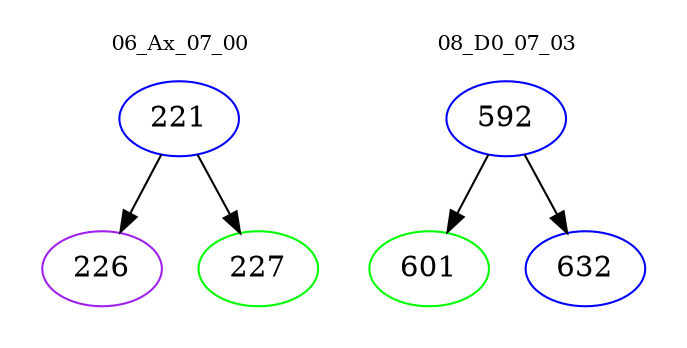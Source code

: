 digraph{
subgraph cluster_0 {
color = white
label = "06_Ax_07_00";
fontsize=10;
T0_221 [label="221", color="blue"]
T0_221 -> T0_226 [color="black"]
T0_226 [label="226", color="purple"]
T0_221 -> T0_227 [color="black"]
T0_227 [label="227", color="green"]
}
subgraph cluster_1 {
color = white
label = "08_D0_07_03";
fontsize=10;
T1_592 [label="592", color="blue"]
T1_592 -> T1_601 [color="black"]
T1_601 [label="601", color="green"]
T1_592 -> T1_632 [color="black"]
T1_632 [label="632", color="blue"]
}
}
